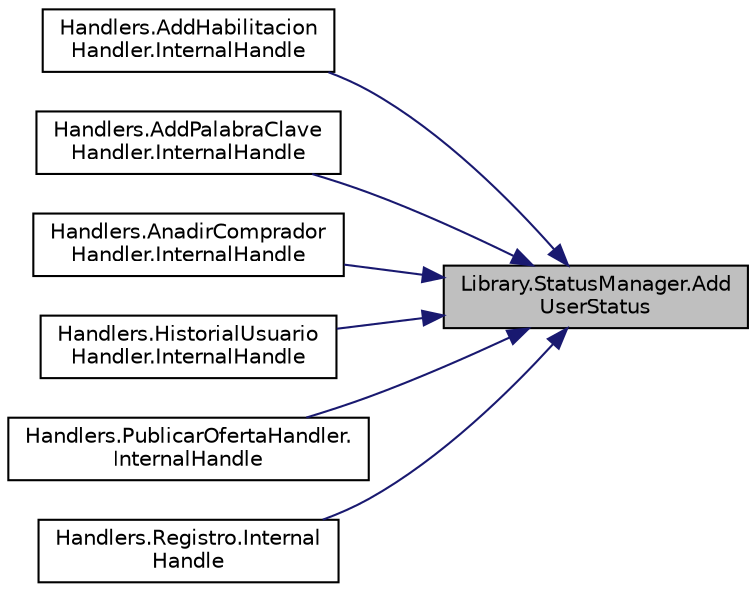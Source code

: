 digraph "Library.StatusManager.AddUserStatus"
{
 // INTERACTIVE_SVG=YES
 // LATEX_PDF_SIZE
  edge [fontname="Helvetica",fontsize="10",labelfontname="Helvetica",labelfontsize="10"];
  node [fontname="Helvetica",fontsize="10",shape=record];
  rankdir="RL";
  Node1 [label="Library.StatusManager.Add\lUserStatus",height=0.2,width=0.4,color="black", fillcolor="grey75", style="filled", fontcolor="black",tooltip="Añade el status del usuario al diccionario."];
  Node1 -> Node2 [dir="back",color="midnightblue",fontsize="10",style="solid",fontname="Helvetica"];
  Node2 [label="Handlers.AddHabilitacion\lHandler.InternalHandle",height=0.2,width=0.4,color="black", fillcolor="white", style="filled",URL="$classHandlers_1_1AddHabilitacionHandler.html#aeb6447904788261f1d6d939bb4904352",tooltip="Este handler se ocupa de añadir una habilitación a una oferta o a un emprendedor. Si es ejecutado por..."];
  Node1 -> Node3 [dir="back",color="midnightblue",fontsize="10",style="solid",fontname="Helvetica"];
  Node3 [label="Handlers.AddPalabraClave\lHandler.InternalHandle",height=0.2,width=0.4,color="black", fillcolor="white", style="filled",URL="$classHandlers_1_1AddPalabraClaveHandler.html#afc49804ae7ca93100038121994986f1a",tooltip="Este handler añade palabras clave a las ofertas de una empresa. Cuando se ejecuta por una empresa se ..."];
  Node1 -> Node4 [dir="back",color="midnightblue",fontsize="10",style="solid",fontname="Helvetica"];
  Node4 [label="Handlers.AnadirComprador\lHandler.InternalHandle",height=0.2,width=0.4,color="black", fillcolor="white", style="filled",URL="$classHandlers_1_1AnadirCompradorHandler.html#a825fb3c62368be4a8208cf5e55c15824",tooltip="Procesa el comando \"/AñadirCompradorOferta\" y retorna true; retorna false en caso contrario."];
  Node1 -> Node5 [dir="back",color="midnightblue",fontsize="10",style="solid",fontname="Helvetica"];
  Node5 [label="Handlers.HistorialUsuario\lHandler.InternalHandle",height=0.2,width=0.4,color="black", fillcolor="white", style="filled",URL="$classHandlers_1_1HistorialUsuarioHandler.html#addc35c6ed59e374402ed97a8e72883ae",tooltip="Procesa el mensaje \"/historialDesde\" y retorna true; retorna false en caso contrario."];
  Node1 -> Node6 [dir="back",color="midnightblue",fontsize="10",style="solid",fontname="Helvetica"];
  Node6 [label="Handlers.PublicarOfertaHandler.\lInternalHandle",height=0.2,width=0.4,color="black", fillcolor="white", style="filled",URL="$classHandlers_1_1PublicarOfertaHandler.html#afb1315fd1a6ac6f82c938e3fae6a1011",tooltip="Procesa el mensaje \"/PublicarOferta\" y retorna true; retorna false en caso contrario."];
  Node1 -> Node7 [dir="back",color="midnightblue",fontsize="10",style="solid",fontname="Helvetica"];
  Node7 [label="Handlers.Registro.Internal\lHandle",height=0.2,width=0.4,color="black", fillcolor="white", style="filled",URL="$classHandlers_1_1Registro.html#a4fd7f856f6aa93b7daf36b15ac826800",tooltip="Procesa el comando \"/registro\", en el caso de que el usuario se encuentre en la lista de invitados...."];
}
